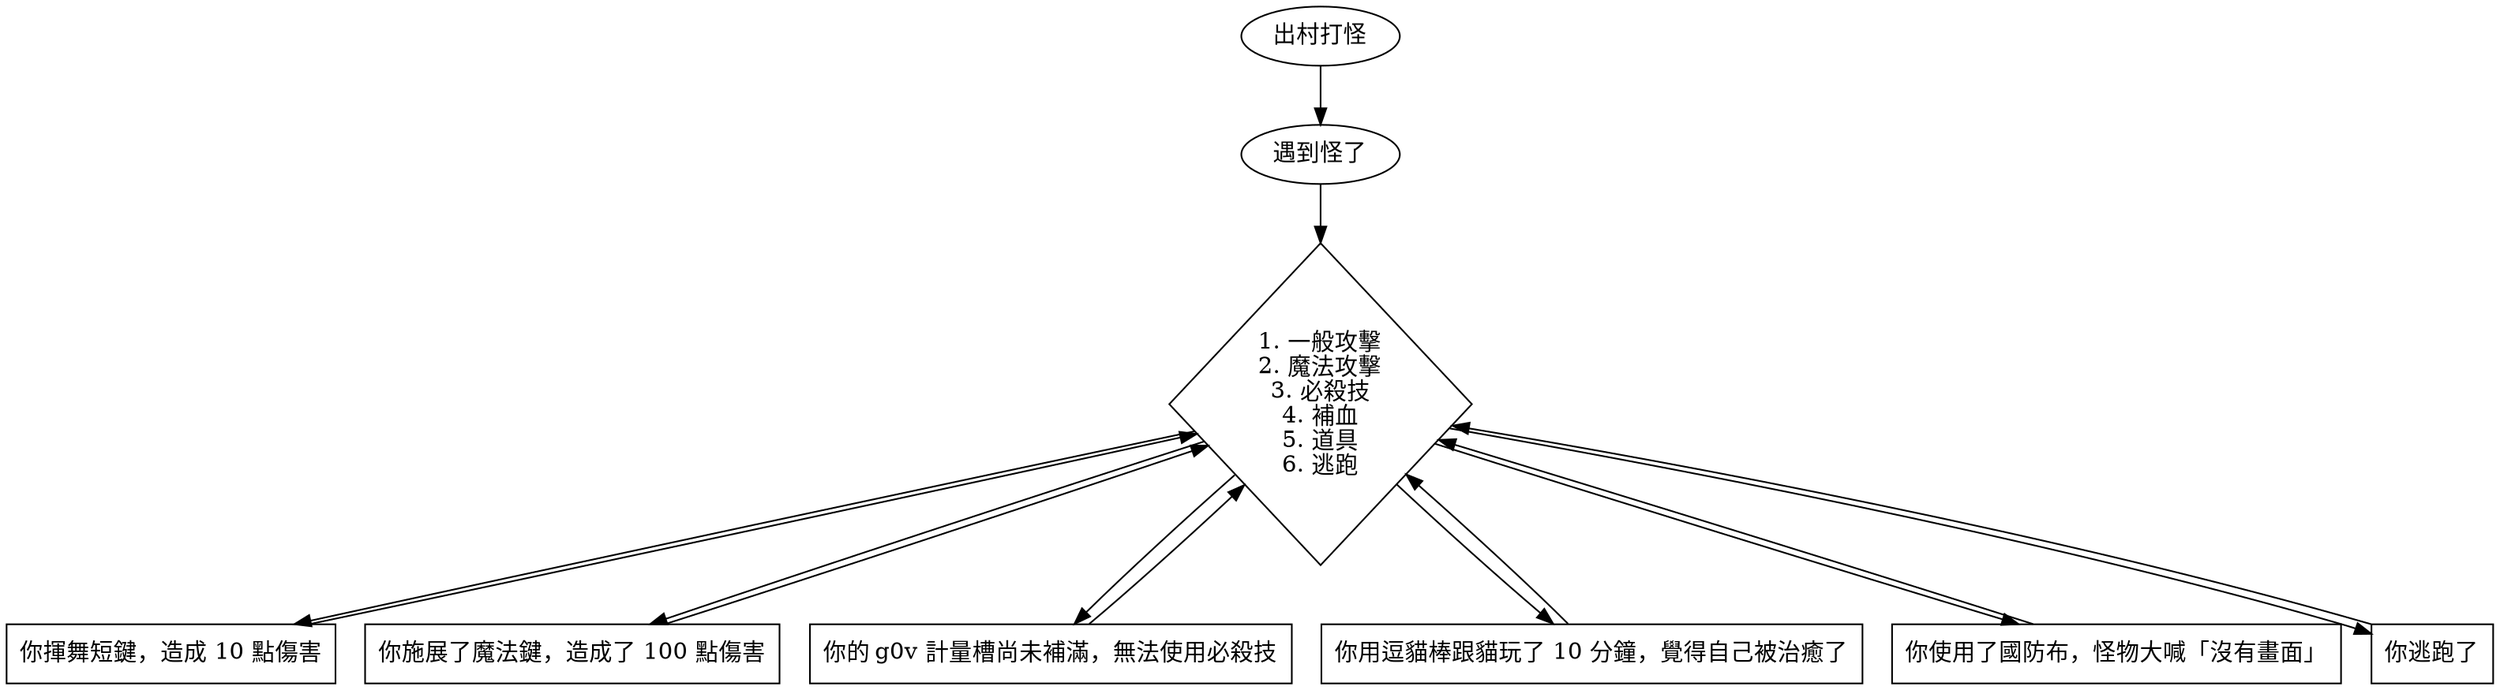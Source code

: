 digraph {

  theme_2_options_1_hack [label="出村打怪"]
  theme_2_options_1_hack -> enemy_encountered

  enemy_encountered [label="遇到怪了"]
  enemy_encountered -> theme_2_options_1

  theme_2_options_1 [shape=diamond, label="1. 一般攻擊\n2. 魔法攻擊\n3. 必殺技\n4. 補血\n5. 道具\n6. 逃跑"]
  theme_2_options_1 -> theme_2_options_1_normal_attack
  theme_2_options_1 -> theme_2_options_1_magic_attack
  theme_2_options_1 -> theme_2_options_1_fatal_blow
  theme_2_options_1 -> theme_2_options_1_heal
  theme_2_options_1 -> theme_2_options_1_tool
  theme_2_options_1 -> theme_2_options_1_flee
  theme_2_options_1_normal_attack -> theme_2_options_1
  theme_2_options_1_magic_attack -> theme_2_options_1
  theme_2_options_1_fatal_blow -> theme_2_options_1
  theme_2_options_1_heal -> theme_2_options_1
  theme_2_options_1_tool -> theme_2_options_1
  theme_2_options_1_flee -> theme_2_options_1

  theme_2_options_1_normal_attack [shape=box, label="你揮舞短鍵，造成 10 點傷害"]
  theme_2_options_1_magic_attack [shape=box, label="你施展了魔法鍵，造成了 100 點傷害"]
  theme_2_options_1_fatal_blow [shape=box, label="你的 g0v 計量槽尚未補滿，無法使用必殺技"]
  theme_2_options_1_heal [shape=box, label="你用逗貓棒跟貓玩了 10 分鐘，覺得自己被治癒了"]
  theme_2_options_1_tool [shape=box, label="你使用了國防布，怪物大喊「沒有畫面」"]
  theme_2_options_1_flee [shape=box, label="你逃跑了"]
}
